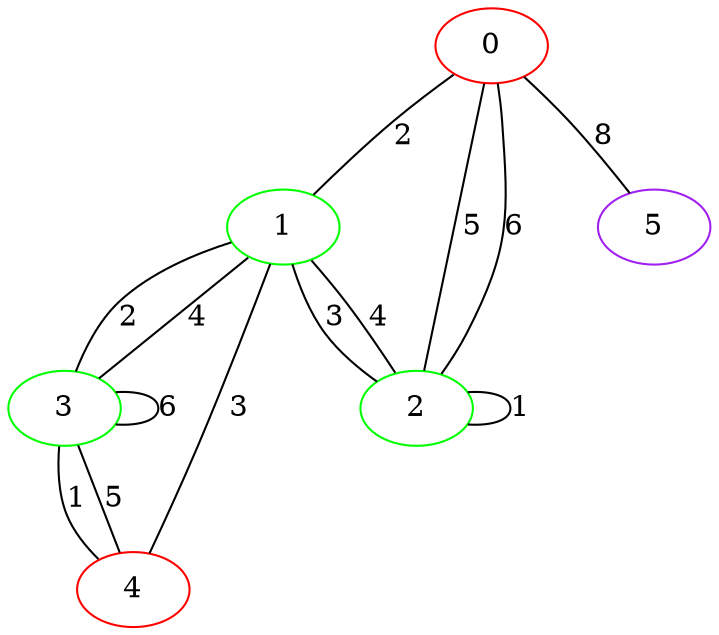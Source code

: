 graph "" {
0 [color=red, weight=1];
1 [color=green, weight=2];
2 [color=green, weight=2];
3 [color=green, weight=2];
4 [color=red, weight=1];
5 [color=purple, weight=4];
0 -- 1  [key=0, label=2];
0 -- 2  [key=0, label=5];
0 -- 2  [key=1, label=6];
0 -- 5  [key=0, label=8];
1 -- 2  [key=0, label=3];
1 -- 2  [key=1, label=4];
1 -- 3  [key=0, label=2];
1 -- 3  [key=1, label=4];
1 -- 4  [key=0, label=3];
2 -- 2  [key=0, label=1];
3 -- 3  [key=0, label=6];
3 -- 4  [key=0, label=5];
3 -- 4  [key=1, label=1];
}
